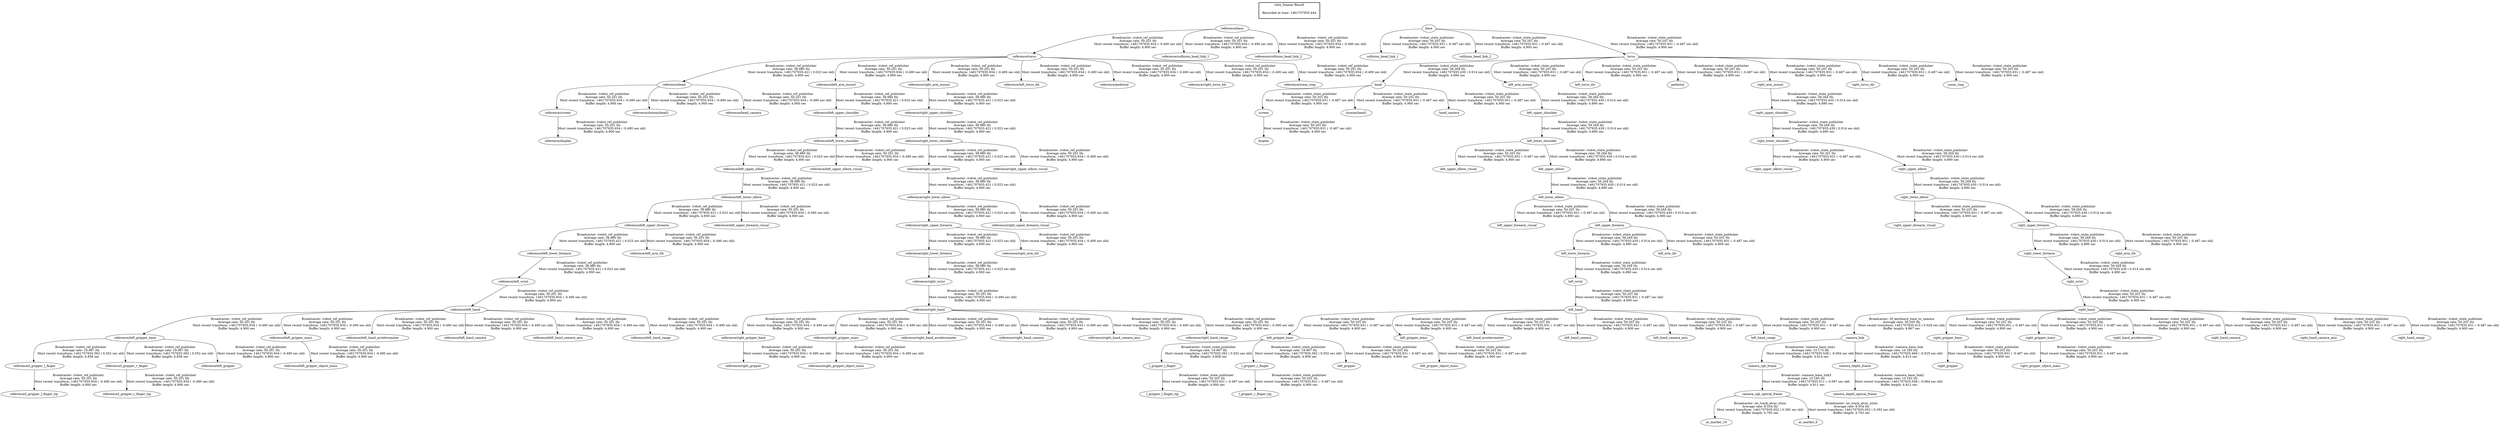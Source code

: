 digraph G {
"camera_link" -> "camera_rgb_frame"[label="Broadcaster: /camera_base_link1\nAverage rate: 10.175 Hz\nMost recent transform: 1461707935.538 ( -0.094 sec old)\nBuffer length: 4.914 sec\n"];
"right_hand" -> "camera_link"[label="Broadcaster: /tf_keyboard_base_to_camera\nAverage rate: 30.205 Hz\nMost recent transform: 1461707935.415 ( 0.029 sec old)\nBuffer length: 4.867 sec\n"];
"reference/torso" -> "reference/head"[label="Broadcaster: /robot_ref_publisher\nAverage rate: 38.980 Hz\nMost recent transform: 1461707935.421 ( 0.023 sec old)\nBuffer length: 4.900 sec\n"];
"reference/base" -> "reference/torso"[label="Broadcaster: /robot_ref_publisher\nAverage rate: 50.201 Hz\nMost recent transform: 1461707935.934 ( -0.490 sec old)\nBuffer length: 4.900 sec\n"];
"reference/left_lower_shoulder" -> "reference/left_upper_elbow"[label="Broadcaster: /robot_ref_publisher\nAverage rate: 38.980 Hz\nMost recent transform: 1461707935.421 ( 0.023 sec old)\nBuffer length: 4.900 sec\n"];
"reference/left_upper_shoulder" -> "reference/left_lower_shoulder"[label="Broadcaster: /robot_ref_publisher\nAverage rate: 38.980 Hz\nMost recent transform: 1461707935.421 ( 0.023 sec old)\nBuffer length: 4.900 sec\n"];
"reference/left_upper_elbow" -> "reference/left_lower_elbow"[label="Broadcaster: /robot_ref_publisher\nAverage rate: 38.980 Hz\nMost recent transform: 1461707935.421 ( 0.023 sec old)\nBuffer length: 4.900 sec\n"];
"reference/left_arm_mount" -> "reference/left_upper_shoulder"[label="Broadcaster: /robot_ref_publisher\nAverage rate: 38.980 Hz\nMost recent transform: 1461707935.421 ( 0.023 sec old)\nBuffer length: 4.900 sec\n"];
"reference/torso" -> "reference/left_arm_mount"[label="Broadcaster: /robot_ref_publisher\nAverage rate: 50.201 Hz\nMost recent transform: 1461707935.934 ( -0.490 sec old)\nBuffer length: 4.900 sec\n"];
"reference/left_lower_elbow" -> "reference/left_upper_forearm"[label="Broadcaster: /robot_ref_publisher\nAverage rate: 38.980 Hz\nMost recent transform: 1461707935.421 ( 0.023 sec old)\nBuffer length: 4.900 sec\n"];
"reference/left_upper_forearm" -> "reference/left_lower_forearm"[label="Broadcaster: /robot_ref_publisher\nAverage rate: 38.980 Hz\nMost recent transform: 1461707935.421 ( 0.023 sec old)\nBuffer length: 4.900 sec\n"];
"reference/left_lower_forearm" -> "reference/left_wrist"[label="Broadcaster: /robot_ref_publisher\nAverage rate: 38.980 Hz\nMost recent transform: 1461707935.421 ( 0.023 sec old)\nBuffer length: 4.900 sec\n"];
"reference/right_lower_shoulder" -> "reference/right_upper_elbow"[label="Broadcaster: /robot_ref_publisher\nAverage rate: 38.980 Hz\nMost recent transform: 1461707935.421 ( 0.023 sec old)\nBuffer length: 4.900 sec\n"];
"reference/right_upper_shoulder" -> "reference/right_lower_shoulder"[label="Broadcaster: /robot_ref_publisher\nAverage rate: 38.980 Hz\nMost recent transform: 1461707935.421 ( 0.023 sec old)\nBuffer length: 4.900 sec\n"];
"reference/right_upper_elbow" -> "reference/right_lower_elbow"[label="Broadcaster: /robot_ref_publisher\nAverage rate: 38.980 Hz\nMost recent transform: 1461707935.421 ( 0.023 sec old)\nBuffer length: 4.900 sec\n"];
"reference/right_arm_mount" -> "reference/right_upper_shoulder"[label="Broadcaster: /robot_ref_publisher\nAverage rate: 38.980 Hz\nMost recent transform: 1461707935.421 ( 0.023 sec old)\nBuffer length: 4.900 sec\n"];
"reference/torso" -> "reference/right_arm_mount"[label="Broadcaster: /robot_ref_publisher\nAverage rate: 50.201 Hz\nMost recent transform: 1461707935.934 ( -0.490 sec old)\nBuffer length: 4.900 sec\n"];
"reference/right_lower_elbow" -> "reference/right_upper_forearm"[label="Broadcaster: /robot_ref_publisher\nAverage rate: 38.980 Hz\nMost recent transform: 1461707935.421 ( 0.023 sec old)\nBuffer length: 4.900 sec\n"];
"reference/right_upper_forearm" -> "reference/right_lower_forearm"[label="Broadcaster: /robot_ref_publisher\nAverage rate: 38.980 Hz\nMost recent transform: 1461707935.421 ( 0.023 sec old)\nBuffer length: 4.900 sec\n"];
"reference/right_lower_forearm" -> "reference/right_wrist"[label="Broadcaster: /robot_ref_publisher\nAverage rate: 38.980 Hz\nMost recent transform: 1461707935.421 ( 0.023 sec old)\nBuffer length: 4.900 sec\n"];
"base" -> "collision_head_link_1"[label="Broadcaster: /robot_state_publisher\nAverage rate: 50.201 Hz\nMost recent transform: 1461707935.931 ( -0.487 sec old)\nBuffer length: 4.900 sec\n"];
"base" -> "collision_head_link_2"[label="Broadcaster: /robot_state_publisher\nAverage rate: 50.201 Hz\nMost recent transform: 1461707935.931 ( -0.487 sec old)\nBuffer length: 4.900 sec\n"];
"screen" -> "display"[label="Broadcaster: /robot_state_publisher\nAverage rate: 50.201 Hz\nMost recent transform: 1461707935.931 ( -0.487 sec old)\nBuffer length: 4.900 sec\n"];
"head" -> "screen"[label="Broadcaster: /robot_state_publisher\nAverage rate: 50.201 Hz\nMost recent transform: 1461707935.931 ( -0.487 sec old)\nBuffer length: 4.900 sec\n"];
"head" -> "dummyhead1"[label="Broadcaster: /robot_state_publisher\nAverage rate: 50.201 Hz\nMost recent transform: 1461707935.931 ( -0.487 sec old)\nBuffer length: 4.900 sec\n"];
"torso" -> "head"[label="Broadcaster: /robot_state_publisher\nAverage rate: 39.264 Hz\nMost recent transform: 1461707935.430 ( 0.014 sec old)\nBuffer length: 4.890 sec\n"];
"head" -> "head_camera"[label="Broadcaster: /robot_state_publisher\nAverage rate: 50.201 Hz\nMost recent transform: 1461707935.931 ( -0.487 sec old)\nBuffer length: 4.900 sec\n"];
"l_gripper_l_finger" -> "l_gripper_l_finger_tip"[label="Broadcaster: /robot_state_publisher\nAverage rate: 50.201 Hz\nMost recent transform: 1461707935.931 ( -0.487 sec old)\nBuffer length: 4.900 sec\n"];
"left_gripper_base" -> "l_gripper_l_finger"[label="Broadcaster: /robot_state_publisher\nAverage rate: 19.967 Hz\nMost recent transform: 1461707935.392 ( 0.052 sec old)\nBuffer length: 4.858 sec\n"];
"l_gripper_r_finger" -> "l_gripper_r_finger_tip"[label="Broadcaster: /robot_state_publisher\nAverage rate: 50.201 Hz\nMost recent transform: 1461707935.931 ( -0.487 sec old)\nBuffer length: 4.900 sec\n"];
"left_gripper_base" -> "l_gripper_r_finger"[label="Broadcaster: /robot_state_publisher\nAverage rate: 19.967 Hz\nMost recent transform: 1461707935.392 ( 0.052 sec old)\nBuffer length: 4.858 sec\n"];
"left_lower_shoulder" -> "left_upper_elbow_visual"[label="Broadcaster: /robot_state_publisher\nAverage rate: 50.201 Hz\nMost recent transform: 1461707935.931 ( -0.487 sec old)\nBuffer length: 4.900 sec\n"];
"left_upper_shoulder" -> "left_lower_shoulder"[label="Broadcaster: /robot_state_publisher\nAverage rate: 39.264 Hz\nMost recent transform: 1461707935.430 ( 0.014 sec old)\nBuffer length: 4.890 sec\n"];
"left_gripper_base" -> "left_gripper"[label="Broadcaster: /robot_state_publisher\nAverage rate: 50.201 Hz\nMost recent transform: 1461707935.931 ( -0.487 sec old)\nBuffer length: 4.900 sec\n"];
"left_hand" -> "left_gripper_base"[label="Broadcaster: /robot_state_publisher\nAverage rate: 50.201 Hz\nMost recent transform: 1461707935.931 ( -0.487 sec old)\nBuffer length: 4.900 sec\n"];
"left_wrist" -> "left_hand"[label="Broadcaster: /robot_state_publisher\nAverage rate: 50.201 Hz\nMost recent transform: 1461707935.931 ( -0.487 sec old)\nBuffer length: 4.900 sec\n"];
"left_hand" -> "left_gripper_mass"[label="Broadcaster: /robot_state_publisher\nAverage rate: 50.201 Hz\nMost recent transform: 1461707935.931 ( -0.487 sec old)\nBuffer length: 4.900 sec\n"];
"left_gripper_mass" -> "left_gripper_object_mass"[label="Broadcaster: /robot_state_publisher\nAverage rate: 50.201 Hz\nMost recent transform: 1461707935.931 ( -0.487 sec old)\nBuffer length: 4.900 sec\n"];
"left_lower_forearm" -> "left_wrist"[label="Broadcaster: /robot_state_publisher\nAverage rate: 39.264 Hz\nMost recent transform: 1461707935.430 ( 0.014 sec old)\nBuffer length: 4.890 sec\n"];
"left_hand" -> "left_hand_accelerometer"[label="Broadcaster: /robot_state_publisher\nAverage rate: 50.201 Hz\nMost recent transform: 1461707935.931 ( -0.487 sec old)\nBuffer length: 4.900 sec\n"];
"left_hand" -> "left_hand_camera"[label="Broadcaster: /robot_state_publisher\nAverage rate: 50.201 Hz\nMost recent transform: 1461707935.931 ( -0.487 sec old)\nBuffer length: 4.900 sec\n"];
"left_hand" -> "left_hand_camera_axis"[label="Broadcaster: /robot_state_publisher\nAverage rate: 50.201 Hz\nMost recent transform: 1461707935.931 ( -0.487 sec old)\nBuffer length: 4.900 sec\n"];
"left_hand" -> "left_hand_range"[label="Broadcaster: /robot_state_publisher\nAverage rate: 50.201 Hz\nMost recent transform: 1461707935.931 ( -0.487 sec old)\nBuffer length: 4.900 sec\n"];
"torso" -> "left_arm_mount"[label="Broadcaster: /robot_state_publisher\nAverage rate: 50.201 Hz\nMost recent transform: 1461707935.931 ( -0.487 sec old)\nBuffer length: 4.900 sec\n"];
"base" -> "torso"[label="Broadcaster: /robot_state_publisher\nAverage rate: 50.201 Hz\nMost recent transform: 1461707935.931 ( -0.487 sec old)\nBuffer length: 4.900 sec\n"];
"torso" -> "left_torso_itb"[label="Broadcaster: /robot_state_publisher\nAverage rate: 50.201 Hz\nMost recent transform: 1461707935.931 ( -0.487 sec old)\nBuffer length: 4.900 sec\n"];
"left_lower_elbow" -> "left_upper_forearm_visual"[label="Broadcaster: /robot_state_publisher\nAverage rate: 50.201 Hz\nMost recent transform: 1461707935.931 ( -0.487 sec old)\nBuffer length: 4.900 sec\n"];
"left_upper_elbow" -> "left_lower_elbow"[label="Broadcaster: /robot_state_publisher\nAverage rate: 39.264 Hz\nMost recent transform: 1461707935.430 ( 0.014 sec old)\nBuffer length: 4.890 sec\n"];
"left_upper_forearm" -> "left_arm_itb"[label="Broadcaster: /robot_state_publisher\nAverage rate: 50.201 Hz\nMost recent transform: 1461707935.931 ( -0.487 sec old)\nBuffer length: 4.900 sec\n"];
"left_lower_elbow" -> "left_upper_forearm"[label="Broadcaster: /robot_state_publisher\nAverage rate: 39.264 Hz\nMost recent transform: 1461707935.430 ( 0.014 sec old)\nBuffer length: 4.890 sec\n"];
"torso" -> "pedestal"[label="Broadcaster: /robot_state_publisher\nAverage rate: 50.201 Hz\nMost recent transform: 1461707935.931 ( -0.487 sec old)\nBuffer length: 4.900 sec\n"];
"right_lower_shoulder" -> "right_upper_elbow_visual"[label="Broadcaster: /robot_state_publisher\nAverage rate: 50.201 Hz\nMost recent transform: 1461707935.931 ( -0.487 sec old)\nBuffer length: 4.900 sec\n"];
"right_upper_shoulder" -> "right_lower_shoulder"[label="Broadcaster: /robot_state_publisher\nAverage rate: 39.264 Hz\nMost recent transform: 1461707935.430 ( 0.014 sec old)\nBuffer length: 4.890 sec\n"];
"right_gripper_base" -> "right_gripper"[label="Broadcaster: /robot_state_publisher\nAverage rate: 50.201 Hz\nMost recent transform: 1461707935.931 ( -0.487 sec old)\nBuffer length: 4.900 sec\n"];
"right_hand" -> "right_gripper_base"[label="Broadcaster: /robot_state_publisher\nAverage rate: 50.201 Hz\nMost recent transform: 1461707935.931 ( -0.487 sec old)\nBuffer length: 4.900 sec\n"];
"right_wrist" -> "right_hand"[label="Broadcaster: /robot_state_publisher\nAverage rate: 50.201 Hz\nMost recent transform: 1461707935.931 ( -0.487 sec old)\nBuffer length: 4.900 sec\n"];
"right_hand" -> "right_gripper_mass"[label="Broadcaster: /robot_state_publisher\nAverage rate: 50.201 Hz\nMost recent transform: 1461707935.931 ( -0.487 sec old)\nBuffer length: 4.900 sec\n"];
"right_gripper_mass" -> "right_gripper_object_mass"[label="Broadcaster: /robot_state_publisher\nAverage rate: 50.201 Hz\nMost recent transform: 1461707935.931 ( -0.487 sec old)\nBuffer length: 4.900 sec\n"];
"right_lower_forearm" -> "right_wrist"[label="Broadcaster: /robot_state_publisher\nAverage rate: 39.264 Hz\nMost recent transform: 1461707935.430 ( 0.014 sec old)\nBuffer length: 4.890 sec\n"];
"right_hand" -> "right_hand_accelerometer"[label="Broadcaster: /robot_state_publisher\nAverage rate: 50.201 Hz\nMost recent transform: 1461707935.931 ( -0.487 sec old)\nBuffer length: 4.900 sec\n"];
"right_hand" -> "right_hand_camera"[label="Broadcaster: /robot_state_publisher\nAverage rate: 50.201 Hz\nMost recent transform: 1461707935.931 ( -0.487 sec old)\nBuffer length: 4.900 sec\n"];
"right_hand" -> "right_hand_camera_axis"[label="Broadcaster: /robot_state_publisher\nAverage rate: 50.201 Hz\nMost recent transform: 1461707935.931 ( -0.487 sec old)\nBuffer length: 4.900 sec\n"];
"right_hand" -> "right_hand_range"[label="Broadcaster: /robot_state_publisher\nAverage rate: 50.201 Hz\nMost recent transform: 1461707935.931 ( -0.487 sec old)\nBuffer length: 4.900 sec\n"];
"torso" -> "right_arm_mount"[label="Broadcaster: /robot_state_publisher\nAverage rate: 50.201 Hz\nMost recent transform: 1461707935.931 ( -0.487 sec old)\nBuffer length: 4.900 sec\n"];
"torso" -> "right_torso_itb"[label="Broadcaster: /robot_state_publisher\nAverage rate: 50.201 Hz\nMost recent transform: 1461707935.931 ( -0.487 sec old)\nBuffer length: 4.900 sec\n"];
"right_lower_elbow" -> "right_upper_forearm_visual"[label="Broadcaster: /robot_state_publisher\nAverage rate: 50.201 Hz\nMost recent transform: 1461707935.931 ( -0.487 sec old)\nBuffer length: 4.900 sec\n"];
"right_upper_elbow" -> "right_lower_elbow"[label="Broadcaster: /robot_state_publisher\nAverage rate: 39.264 Hz\nMost recent transform: 1461707935.430 ( 0.014 sec old)\nBuffer length: 4.890 sec\n"];
"right_upper_forearm" -> "right_arm_itb"[label="Broadcaster: /robot_state_publisher\nAverage rate: 50.201 Hz\nMost recent transform: 1461707935.931 ( -0.487 sec old)\nBuffer length: 4.900 sec\n"];
"right_lower_elbow" -> "right_upper_forearm"[label="Broadcaster: /robot_state_publisher\nAverage rate: 39.264 Hz\nMost recent transform: 1461707935.430 ( 0.014 sec old)\nBuffer length: 4.890 sec\n"];
"torso" -> "sonar_ring"[label="Broadcaster: /robot_state_publisher\nAverage rate: 50.201 Hz\nMost recent transform: 1461707935.931 ( -0.487 sec old)\nBuffer length: 4.900 sec\n"];
"reference/base" -> "reference/collision_head_link_1"[label="Broadcaster: /robot_ref_publisher\nAverage rate: 50.201 Hz\nMost recent transform: 1461707935.934 ( -0.490 sec old)\nBuffer length: 4.900 sec\n"];
"reference/base" -> "reference/collision_head_link_2"[label="Broadcaster: /robot_ref_publisher\nAverage rate: 50.201 Hz\nMost recent transform: 1461707935.934 ( -0.490 sec old)\nBuffer length: 4.900 sec\n"];
"reference/screen" -> "reference/display"[label="Broadcaster: /robot_ref_publisher\nAverage rate: 50.201 Hz\nMost recent transform: 1461707935.934 ( -0.490 sec old)\nBuffer length: 4.900 sec\n"];
"reference/head" -> "reference/screen"[label="Broadcaster: /robot_ref_publisher\nAverage rate: 50.201 Hz\nMost recent transform: 1461707935.934 ( -0.490 sec old)\nBuffer length: 4.900 sec\n"];
"reference/head" -> "reference/dummyhead1"[label="Broadcaster: /robot_ref_publisher\nAverage rate: 50.201 Hz\nMost recent transform: 1461707935.934 ( -0.490 sec old)\nBuffer length: 4.900 sec\n"];
"reference/head" -> "reference/head_camera"[label="Broadcaster: /robot_ref_publisher\nAverage rate: 50.201 Hz\nMost recent transform: 1461707935.934 ( -0.490 sec old)\nBuffer length: 4.900 sec\n"];
"reference/l_gripper_l_finger" -> "reference/l_gripper_l_finger_tip"[label="Broadcaster: /robot_ref_publisher\nAverage rate: 50.201 Hz\nMost recent transform: 1461707935.934 ( -0.490 sec old)\nBuffer length: 4.900 sec\n"];
"reference/left_gripper_base" -> "reference/l_gripper_l_finger"[label="Broadcaster: /robot_ref_publisher\nAverage rate: 19.967 Hz\nMost recent transform: 1461707935.392 ( 0.052 sec old)\nBuffer length: 4.858 sec\n"];
"reference/l_gripper_r_finger" -> "reference/l_gripper_r_finger_tip"[label="Broadcaster: /robot_ref_publisher\nAverage rate: 50.201 Hz\nMost recent transform: 1461707935.934 ( -0.490 sec old)\nBuffer length: 4.900 sec\n"];
"reference/left_gripper_base" -> "reference/l_gripper_r_finger"[label="Broadcaster: /robot_ref_publisher\nAverage rate: 19.967 Hz\nMost recent transform: 1461707935.392 ( 0.052 sec old)\nBuffer length: 4.858 sec\n"];
"reference/left_lower_shoulder" -> "reference/left_upper_elbow_visual"[label="Broadcaster: /robot_ref_publisher\nAverage rate: 50.201 Hz\nMost recent transform: 1461707935.934 ( -0.490 sec old)\nBuffer length: 4.900 sec\n"];
"reference/left_gripper_base" -> "reference/left_gripper"[label="Broadcaster: /robot_ref_publisher\nAverage rate: 50.201 Hz\nMost recent transform: 1461707935.934 ( -0.490 sec old)\nBuffer length: 4.900 sec\n"];
"reference/left_hand" -> "reference/left_gripper_base"[label="Broadcaster: /robot_ref_publisher\nAverage rate: 50.201 Hz\nMost recent transform: 1461707935.934 ( -0.490 sec old)\nBuffer length: 4.900 sec\n"];
"reference/left_wrist" -> "reference/left_hand"[label="Broadcaster: /robot_ref_publisher\nAverage rate: 50.201 Hz\nMost recent transform: 1461707935.934 ( -0.490 sec old)\nBuffer length: 4.900 sec\n"];
"reference/left_hand" -> "reference/left_gripper_mass"[label="Broadcaster: /robot_ref_publisher\nAverage rate: 50.201 Hz\nMost recent transform: 1461707935.934 ( -0.490 sec old)\nBuffer length: 4.900 sec\n"];
"reference/left_gripper_mass" -> "reference/left_gripper_object_mass"[label="Broadcaster: /robot_ref_publisher\nAverage rate: 50.201 Hz\nMost recent transform: 1461707935.934 ( -0.490 sec old)\nBuffer length: 4.900 sec\n"];
"reference/left_hand" -> "reference/left_hand_accelerometer"[label="Broadcaster: /robot_ref_publisher\nAverage rate: 50.201 Hz\nMost recent transform: 1461707935.934 ( -0.490 sec old)\nBuffer length: 4.900 sec\n"];
"reference/left_hand" -> "reference/left_hand_camera"[label="Broadcaster: /robot_ref_publisher\nAverage rate: 50.201 Hz\nMost recent transform: 1461707935.934 ( -0.490 sec old)\nBuffer length: 4.900 sec\n"];
"reference/left_hand" -> "reference/left_hand_camera_axis"[label="Broadcaster: /robot_ref_publisher\nAverage rate: 50.201 Hz\nMost recent transform: 1461707935.934 ( -0.490 sec old)\nBuffer length: 4.900 sec\n"];
"reference/left_hand" -> "reference/left_hand_range"[label="Broadcaster: /robot_ref_publisher\nAverage rate: 50.201 Hz\nMost recent transform: 1461707935.934 ( -0.490 sec old)\nBuffer length: 4.900 sec\n"];
"reference/torso" -> "reference/left_torso_itb"[label="Broadcaster: /robot_ref_publisher\nAverage rate: 50.201 Hz\nMost recent transform: 1461707935.934 ( -0.490 sec old)\nBuffer length: 4.900 sec\n"];
"reference/left_lower_elbow" -> "reference/left_upper_forearm_visual"[label="Broadcaster: /robot_ref_publisher\nAverage rate: 50.201 Hz\nMost recent transform: 1461707935.934 ( -0.490 sec old)\nBuffer length: 4.900 sec\n"];
"reference/left_upper_forearm" -> "reference/left_arm_itb"[label="Broadcaster: /robot_ref_publisher\nAverage rate: 50.201 Hz\nMost recent transform: 1461707935.934 ( -0.490 sec old)\nBuffer length: 4.900 sec\n"];
"reference/torso" -> "reference/pedestal"[label="Broadcaster: /robot_ref_publisher\nAverage rate: 50.201 Hz\nMost recent transform: 1461707935.934 ( -0.490 sec old)\nBuffer length: 4.900 sec\n"];
"reference/right_lower_shoulder" -> "reference/right_upper_elbow_visual"[label="Broadcaster: /robot_ref_publisher\nAverage rate: 50.201 Hz\nMost recent transform: 1461707935.934 ( -0.490 sec old)\nBuffer length: 4.900 sec\n"];
"reference/right_gripper_base" -> "reference/right_gripper"[label="Broadcaster: /robot_ref_publisher\nAverage rate: 50.201 Hz\nMost recent transform: 1461707935.934 ( -0.490 sec old)\nBuffer length: 4.900 sec\n"];
"reference/right_hand" -> "reference/right_gripper_base"[label="Broadcaster: /robot_ref_publisher\nAverage rate: 50.201 Hz\nMost recent transform: 1461707935.934 ( -0.490 sec old)\nBuffer length: 4.900 sec\n"];
"reference/right_wrist" -> "reference/right_hand"[label="Broadcaster: /robot_ref_publisher\nAverage rate: 50.201 Hz\nMost recent transform: 1461707935.934 ( -0.490 sec old)\nBuffer length: 4.900 sec\n"];
"reference/right_hand" -> "reference/right_gripper_mass"[label="Broadcaster: /robot_ref_publisher\nAverage rate: 50.201 Hz\nMost recent transform: 1461707935.934 ( -0.490 sec old)\nBuffer length: 4.900 sec\n"];
"reference/right_gripper_mass" -> "reference/right_gripper_object_mass"[label="Broadcaster: /robot_ref_publisher\nAverage rate: 50.201 Hz\nMost recent transform: 1461707935.934 ( -0.490 sec old)\nBuffer length: 4.900 sec\n"];
"reference/right_hand" -> "reference/right_hand_accelerometer"[label="Broadcaster: /robot_ref_publisher\nAverage rate: 50.201 Hz\nMost recent transform: 1461707935.934 ( -0.490 sec old)\nBuffer length: 4.900 sec\n"];
"reference/right_hand" -> "reference/right_hand_camera"[label="Broadcaster: /robot_ref_publisher\nAverage rate: 50.201 Hz\nMost recent transform: 1461707935.934 ( -0.490 sec old)\nBuffer length: 4.900 sec\n"];
"reference/right_hand" -> "reference/right_hand_camera_axis"[label="Broadcaster: /robot_ref_publisher\nAverage rate: 50.201 Hz\nMost recent transform: 1461707935.934 ( -0.490 sec old)\nBuffer length: 4.900 sec\n"];
"reference/right_hand" -> "reference/right_hand_range"[label="Broadcaster: /robot_ref_publisher\nAverage rate: 50.201 Hz\nMost recent transform: 1461707935.934 ( -0.490 sec old)\nBuffer length: 4.900 sec\n"];
"reference/torso" -> "reference/right_torso_itb"[label="Broadcaster: /robot_ref_publisher\nAverage rate: 50.201 Hz\nMost recent transform: 1461707935.934 ( -0.490 sec old)\nBuffer length: 4.900 sec\n"];
"reference/right_lower_elbow" -> "reference/right_upper_forearm_visual"[label="Broadcaster: /robot_ref_publisher\nAverage rate: 50.201 Hz\nMost recent transform: 1461707935.934 ( -0.490 sec old)\nBuffer length: 4.900 sec\n"];
"reference/right_upper_forearm" -> "reference/right_arm_itb"[label="Broadcaster: /robot_ref_publisher\nAverage rate: 50.201 Hz\nMost recent transform: 1461707935.934 ( -0.490 sec old)\nBuffer length: 4.900 sec\n"];
"reference/torso" -> "reference/sonar_ring"[label="Broadcaster: /robot_ref_publisher\nAverage rate: 50.201 Hz\nMost recent transform: 1461707935.934 ( -0.490 sec old)\nBuffer length: 4.900 sec\n"];
"left_lower_shoulder" -> "left_upper_elbow"[label="Broadcaster: /robot_state_publisher\nAverage rate: 39.264 Hz\nMost recent transform: 1461707935.430 ( 0.014 sec old)\nBuffer length: 4.890 sec\n"];
"left_arm_mount" -> "left_upper_shoulder"[label="Broadcaster: /robot_state_publisher\nAverage rate: 39.264 Hz\nMost recent transform: 1461707935.430 ( 0.014 sec old)\nBuffer length: 4.890 sec\n"];
"left_upper_forearm" -> "left_lower_forearm"[label="Broadcaster: /robot_state_publisher\nAverage rate: 39.264 Hz\nMost recent transform: 1461707935.430 ( 0.014 sec old)\nBuffer length: 4.890 sec\n"];
"right_lower_shoulder" -> "right_upper_elbow"[label="Broadcaster: /robot_state_publisher\nAverage rate: 39.264 Hz\nMost recent transform: 1461707935.430 ( 0.014 sec old)\nBuffer length: 4.890 sec\n"];
"right_arm_mount" -> "right_upper_shoulder"[label="Broadcaster: /robot_state_publisher\nAverage rate: 39.264 Hz\nMost recent transform: 1461707935.430 ( 0.014 sec old)\nBuffer length: 4.890 sec\n"];
"right_upper_forearm" -> "right_lower_forearm"[label="Broadcaster: /robot_state_publisher\nAverage rate: 39.264 Hz\nMost recent transform: 1461707935.430 ( 0.014 sec old)\nBuffer length: 4.890 sec\n"];
"camera_link" -> "camera_depth_frame"[label="Broadcaster: /camera_base_link\nAverage rate: 10.180 Hz\nMost recent transform: 1461707935.469 ( -0.025 sec old)\nBuffer length: 4.813 sec\n"];
"camera_depth_frame" -> "camera_depth_optical_frame"[label="Broadcaster: /camera_base_link2\nAverage rate: 10.183 Hz\nMost recent transform: 1461707935.508 ( -0.064 sec old)\nBuffer length: 4.812 sec\n"];
"camera_rgb_frame" -> "camera_rgb_optical_frame"[label="Broadcaster: /camera_base_link3\nAverage rate: 10.185 Hz\nMost recent transform: 1461707935.511 ( -0.067 sec old)\nBuffer length: 4.811 sec\n"];
"camera_rgb_optical_frame" -> "ar_marker_16"[label="Broadcaster: /ar_track_alvar_xtion\nAverage rate: 8.554 Hz\nMost recent transform: 1461707935.052 ( 0.392 sec old)\nBuffer length: 4.793 sec\n"];
"camera_rgb_optical_frame" -> "ar_marker_6"[label="Broadcaster: /ar_track_alvar_xtion\nAverage rate: 8.554 Hz\nMost recent transform: 1461707935.052 ( 0.392 sec old)\nBuffer length: 4.793 sec\n"];
edge [style=invis];
 subgraph cluster_legend { style=bold; color=black; label ="view_frames Result";
"Recorded at time: 1461707935.444"[ shape=plaintext ] ;
 }->"base";
edge [style=invis];
 subgraph cluster_legend { style=bold; color=black; label ="view_frames Result";
"Recorded at time: 1461707935.444"[ shape=plaintext ] ;
 }->"reference/base";
}